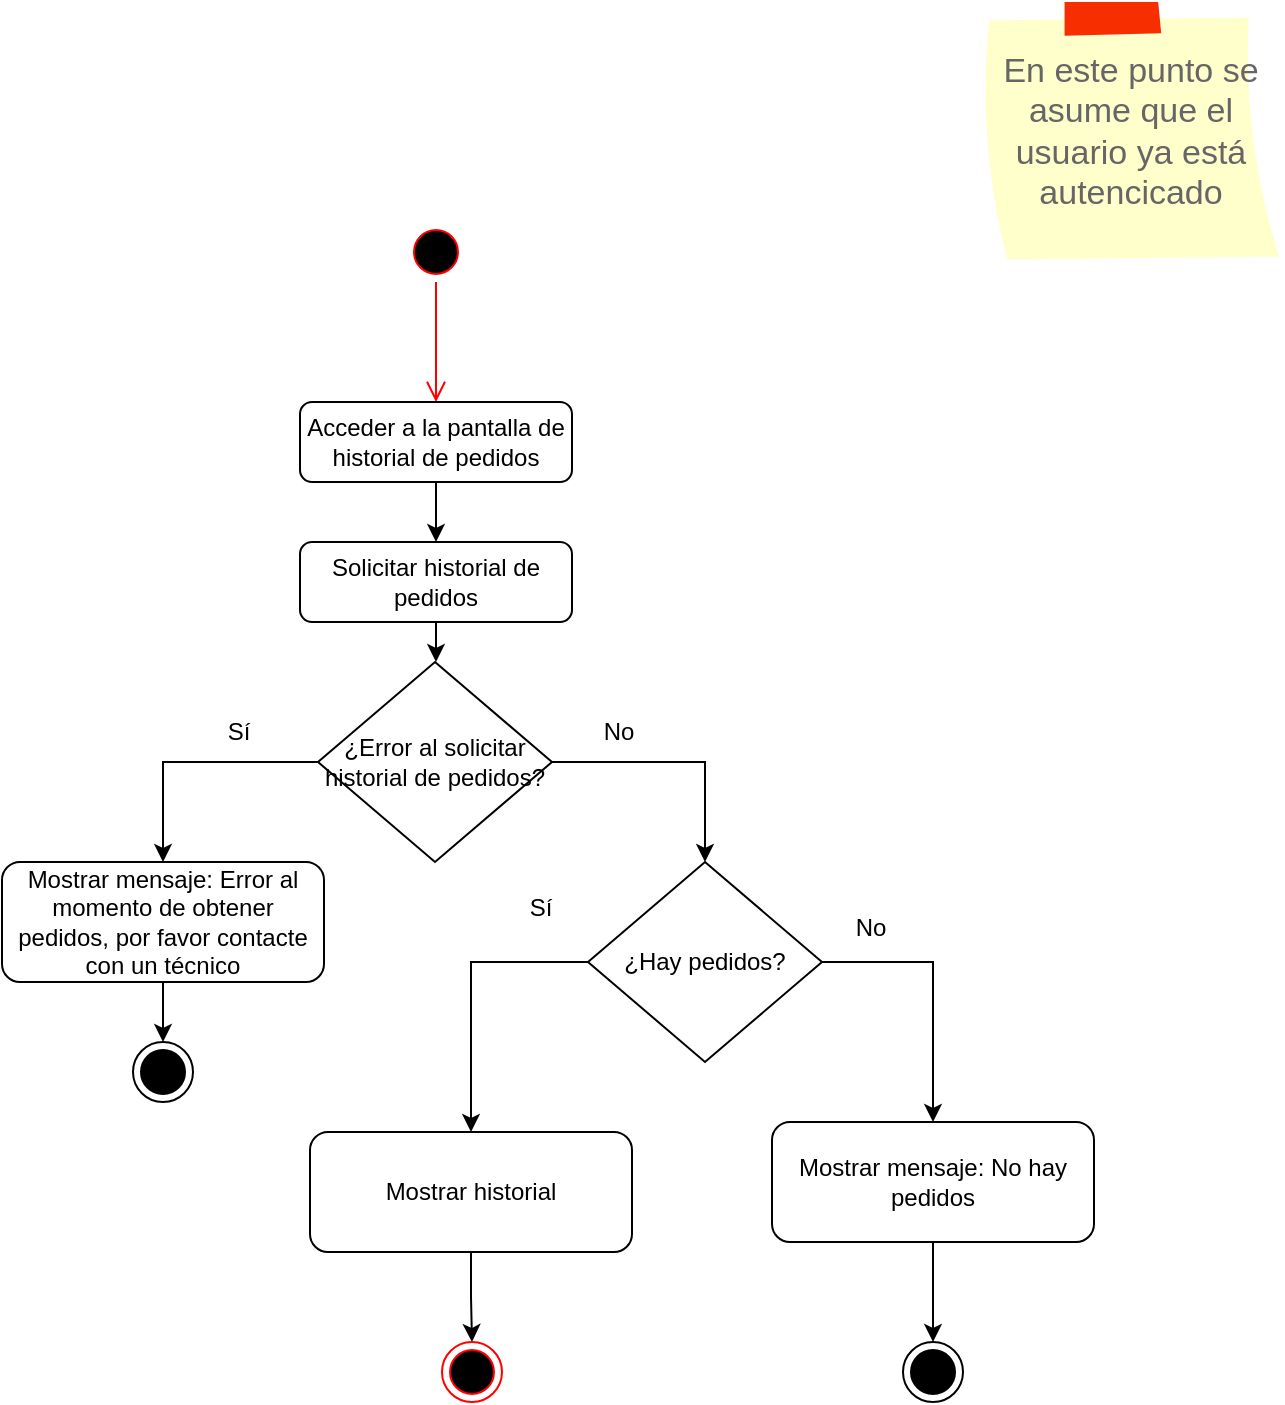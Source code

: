 <mxfile version="24.6.4" type="device">
  <diagram name="Página-1" id="MnWTlNfvA8GZKgP_Y9nr">
    <mxGraphModel dx="2502" dy="1473" grid="1" gridSize="10" guides="1" tooltips="1" connect="1" arrows="1" fold="1" page="1" pageScale="1" pageWidth="827" pageHeight="1169" math="0" shadow="0">
      <root>
        <mxCell id="0" />
        <mxCell id="1" parent="0" />
        <mxCell id="8s1hvyCW2lbpA2zFmYYy-1" value="" style="ellipse;html=1;shape=startState;fillColor=#000000;strokeColor=#ff0000;" parent="1" vertex="1">
          <mxGeometry x="343" y="190" width="30" height="30" as="geometry" />
        </mxCell>
        <mxCell id="8s1hvyCW2lbpA2zFmYYy-2" value="" style="edgeStyle=orthogonalEdgeStyle;html=1;verticalAlign=bottom;endArrow=open;endSize=8;strokeColor=#ff0000;rounded=0;" parent="1" source="8s1hvyCW2lbpA2zFmYYy-1" edge="1">
          <mxGeometry relative="1" as="geometry">
            <mxPoint x="358" y="280" as="targetPoint" />
          </mxGeometry>
        </mxCell>
        <mxCell id="8s1hvyCW2lbpA2zFmYYy-27" style="edgeStyle=orthogonalEdgeStyle;rounded=0;orthogonalLoop=1;jettySize=auto;html=1;" parent="1" source="8s1hvyCW2lbpA2zFmYYy-3" target="8s1hvyCW2lbpA2zFmYYy-6" edge="1">
          <mxGeometry relative="1" as="geometry" />
        </mxCell>
        <mxCell id="8s1hvyCW2lbpA2zFmYYy-3" value="Acceder a la pantalla de historial de pedidos" style="rounded=1;whiteSpace=wrap;html=1;" parent="1" vertex="1">
          <mxGeometry x="290" y="280" width="136" height="40" as="geometry" />
        </mxCell>
        <mxCell id="8s1hvyCW2lbpA2zFmYYy-28" style="edgeStyle=orthogonalEdgeStyle;rounded=0;orthogonalLoop=1;jettySize=auto;html=1;entryX=0.5;entryY=0;entryDx=0;entryDy=0;" parent="1" source="8s1hvyCW2lbpA2zFmYYy-6" target="8s1hvyCW2lbpA2zFmYYy-7" edge="1">
          <mxGeometry relative="1" as="geometry" />
        </mxCell>
        <mxCell id="8s1hvyCW2lbpA2zFmYYy-6" value="Solicitar historial de pedidos" style="rounded=1;whiteSpace=wrap;html=1;" parent="1" vertex="1">
          <mxGeometry x="290" y="350" width="136" height="40" as="geometry" />
        </mxCell>
        <mxCell id="ScwfBy_UyGV8lbPF1CzV-1" style="edgeStyle=orthogonalEdgeStyle;rounded=0;orthogonalLoop=1;jettySize=auto;html=1;exitX=0;exitY=0.5;exitDx=0;exitDy=0;" parent="1" source="8s1hvyCW2lbpA2zFmYYy-7" target="8s1hvyCW2lbpA2zFmYYy-11" edge="1">
          <mxGeometry relative="1" as="geometry" />
        </mxCell>
        <mxCell id="ScwfBy_UyGV8lbPF1CzV-2" style="edgeStyle=orthogonalEdgeStyle;rounded=0;orthogonalLoop=1;jettySize=auto;html=1;entryX=0.5;entryY=0;entryDx=0;entryDy=0;" parent="1" source="8s1hvyCW2lbpA2zFmYYy-7" target="8s1hvyCW2lbpA2zFmYYy-9" edge="1">
          <mxGeometry relative="1" as="geometry" />
        </mxCell>
        <mxCell id="8s1hvyCW2lbpA2zFmYYy-7" value="¿Error al solicitar historial de pedidos?" style="rhombus;whiteSpace=wrap;html=1;" parent="1" vertex="1">
          <mxGeometry x="299" y="410" width="117" height="100" as="geometry" />
        </mxCell>
        <mxCell id="8s1hvyCW2lbpA2zFmYYy-16" style="edgeStyle=orthogonalEdgeStyle;rounded=0;orthogonalLoop=1;jettySize=auto;html=1;entryX=0.5;entryY=0;entryDx=0;entryDy=0;exitX=1;exitY=0.5;exitDx=0;exitDy=0;" parent="1" source="8s1hvyCW2lbpA2zFmYYy-9" target="8s1hvyCW2lbpA2zFmYYy-15" edge="1">
          <mxGeometry relative="1" as="geometry" />
        </mxCell>
        <mxCell id="8s1hvyCW2lbpA2zFmYYy-19" style="edgeStyle=orthogonalEdgeStyle;rounded=0;orthogonalLoop=1;jettySize=auto;html=1;entryX=0.5;entryY=0;entryDx=0;entryDy=0;exitX=0;exitY=0.5;exitDx=0;exitDy=0;" parent="1" source="8s1hvyCW2lbpA2zFmYYy-9" target="8s1hvyCW2lbpA2zFmYYy-18" edge="1">
          <mxGeometry relative="1" as="geometry" />
        </mxCell>
        <mxCell id="8s1hvyCW2lbpA2zFmYYy-9" value="¿Hay pedidos?" style="rhombus;whiteSpace=wrap;html=1;" parent="1" vertex="1">
          <mxGeometry x="434" y="510" width="117" height="100" as="geometry" />
        </mxCell>
        <mxCell id="8s1hvyCW2lbpA2zFmYYy-31" style="edgeStyle=orthogonalEdgeStyle;rounded=0;orthogonalLoop=1;jettySize=auto;html=1;" parent="1" source="8s1hvyCW2lbpA2zFmYYy-11" target="8s1hvyCW2lbpA2zFmYYy-25" edge="1">
          <mxGeometry relative="1" as="geometry" />
        </mxCell>
        <mxCell id="8s1hvyCW2lbpA2zFmYYy-11" value="Mostrar mensaje: Error al momento de obtener pedidos, por favor contacte con un técnico" style="rounded=1;whiteSpace=wrap;html=1;" parent="1" vertex="1">
          <mxGeometry x="141" y="510" width="161" height="60" as="geometry" />
        </mxCell>
        <mxCell id="8s1hvyCW2lbpA2zFmYYy-13" value="Sí" style="text;html=1;align=center;verticalAlign=middle;resizable=0;points=[];autosize=1;strokeColor=none;fillColor=none;" parent="1" vertex="1">
          <mxGeometry x="244" y="430" width="30" height="30" as="geometry" />
        </mxCell>
        <mxCell id="8s1hvyCW2lbpA2zFmYYy-14" value="No" style="text;html=1;align=center;verticalAlign=middle;resizable=0;points=[];autosize=1;strokeColor=none;fillColor=none;" parent="1" vertex="1">
          <mxGeometry x="429" y="430" width="40" height="30" as="geometry" />
        </mxCell>
        <mxCell id="8s1hvyCW2lbpA2zFmYYy-30" style="edgeStyle=orthogonalEdgeStyle;rounded=0;orthogonalLoop=1;jettySize=auto;html=1;entryX=0.5;entryY=0;entryDx=0;entryDy=0;" parent="1" source="8s1hvyCW2lbpA2zFmYYy-15" target="8s1hvyCW2lbpA2zFmYYy-23" edge="1">
          <mxGeometry relative="1" as="geometry" />
        </mxCell>
        <mxCell id="8s1hvyCW2lbpA2zFmYYy-15" value="Mostrar mensaje: No hay pedidos" style="rounded=1;whiteSpace=wrap;html=1;" parent="1" vertex="1">
          <mxGeometry x="526" y="640" width="161" height="60" as="geometry" />
        </mxCell>
        <mxCell id="8s1hvyCW2lbpA2zFmYYy-17" value="No" style="text;html=1;align=center;verticalAlign=middle;resizable=0;points=[];autosize=1;strokeColor=none;fillColor=none;" parent="1" vertex="1">
          <mxGeometry x="555" y="528" width="40" height="30" as="geometry" />
        </mxCell>
        <mxCell id="8s1hvyCW2lbpA2zFmYYy-22" style="edgeStyle=orthogonalEdgeStyle;rounded=0;orthogonalLoop=1;jettySize=auto;html=1;exitX=0.5;exitY=1;exitDx=0;exitDy=0;entryX=0.5;entryY=0;entryDx=0;entryDy=0;" parent="1" source="8s1hvyCW2lbpA2zFmYYy-18" target="8s1hvyCW2lbpA2zFmYYy-21" edge="1">
          <mxGeometry relative="1" as="geometry" />
        </mxCell>
        <mxCell id="8s1hvyCW2lbpA2zFmYYy-18" value="Mostrar historial" style="rounded=1;whiteSpace=wrap;html=1;" parent="1" vertex="1">
          <mxGeometry x="295" y="645" width="161" height="60" as="geometry" />
        </mxCell>
        <mxCell id="8s1hvyCW2lbpA2zFmYYy-20" value="Sí" style="text;html=1;align=center;verticalAlign=middle;resizable=0;points=[];autosize=1;strokeColor=none;fillColor=none;" parent="1" vertex="1">
          <mxGeometry x="395" y="518" width="30" height="30" as="geometry" />
        </mxCell>
        <mxCell id="8s1hvyCW2lbpA2zFmYYy-21" value="" style="ellipse;html=1;shape=endState;fillColor=#000000;strokeColor=#ff0000;" parent="1" vertex="1">
          <mxGeometry x="361" y="750" width="30" height="30" as="geometry" />
        </mxCell>
        <mxCell id="8s1hvyCW2lbpA2zFmYYy-23" value="" style="ellipse;html=1;shape=endState;fillColor=#000000;strokeColor=default;" parent="1" vertex="1">
          <mxGeometry x="591.5" y="750" width="30" height="30" as="geometry" />
        </mxCell>
        <mxCell id="8s1hvyCW2lbpA2zFmYYy-24" value="" style="shape=mxgraph.sysml.x;" parent="1" vertex="1">
          <mxGeometry x="601.5" y="760" width="10" height="10" as="geometry" />
        </mxCell>
        <mxCell id="8s1hvyCW2lbpA2zFmYYy-25" value="" style="ellipse;html=1;shape=endState;fillColor=#000000;strokeColor=default;" parent="1" vertex="1">
          <mxGeometry x="206.5" y="600" width="30" height="30" as="geometry" />
        </mxCell>
        <mxCell id="8s1hvyCW2lbpA2zFmYYy-26" value="" style="shape=mxgraph.sysml.x;" parent="1" vertex="1">
          <mxGeometry x="216.5" y="610" width="10" height="10" as="geometry" />
        </mxCell>
        <mxCell id="8s1hvyCW2lbpA2zFmYYy-32" value="En este punto se asume que el usuario ya está autencicado" style="strokeWidth=1;shadow=0;dashed=0;align=center;html=1;shape=mxgraph.mockup.text.stickyNote2;fontColor=#666666;mainText=;fontSize=17;whiteSpace=wrap;fillColor=#ffffcc;strokeColor=#F62E00;" parent="1" vertex="1">
          <mxGeometry x="630" y="80" width="151" height="130" as="geometry" />
        </mxCell>
      </root>
    </mxGraphModel>
  </diagram>
</mxfile>
